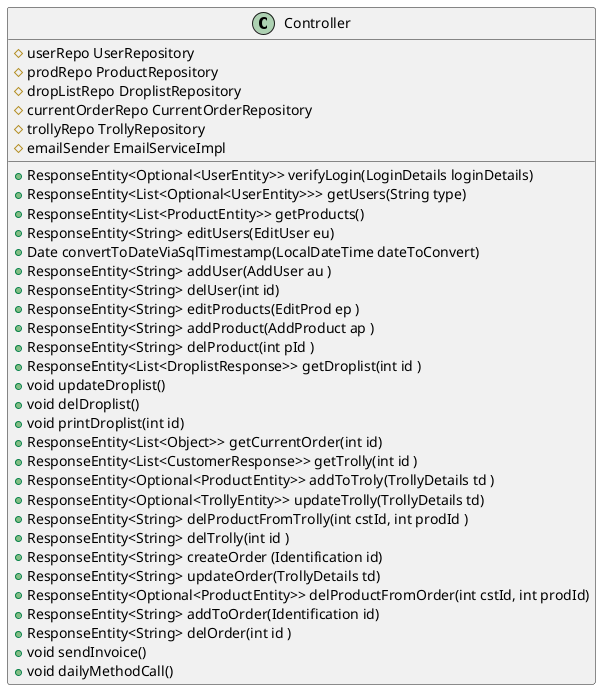 @startuml
'https://plantuml.com/class-diagram

class Controller {
	#userRepo UserRepository
	#prodRepo ProductRepository
	#dropListRepo DroplistRepository
	#currentOrderRepo CurrentOrderRepository
	#trollyRepo TrollyRepository
	#emailSender EmailServiceImpl
	+ResponseEntity<Optional<UserEntity>> verifyLogin(LoginDetails loginDetails)
	+ResponseEntity<List<Optional<UserEntity>>> getUsers(String type)
	+ResponseEntity<List<ProductEntity>> getProducts()
    +ResponseEntity<String> editUsers(EditUser eu)
    +Date convertToDateViaSqlTimestamp(LocalDateTime dateToConvert)
    +ResponseEntity<String> addUser(AddUser au )
    +ResponseEntity<String> delUser(int id)
    +ResponseEntity<String> editProducts(EditProd ep )
    +ResponseEntity<String> addProduct(AddProduct ap )
    +ResponseEntity<String> delProduct(int pId )
    +ResponseEntity<List<DroplistResponse>> getDroplist(int id )
    +void updateDroplist()
    +void delDroplist()
    +void printDroplist(int id)
    +ResponseEntity<List<Object>> getCurrentOrder(int id)
    +ResponseEntity<List<CustomerResponse>> getTrolly(int id )
    +ResponseEntity<Optional<ProductEntity>> addToTroly(TrollyDetails td )
    +ResponseEntity<Optional<TrollyEntity>> updateTrolly(TrollyDetails td)
    +ResponseEntity<String> delProductFromTrolly(int cstId, int prodId )
    +ResponseEntity<String> delTrolly(int id )
    +ResponseEntity<String> createOrder (Identification id)
    +ResponseEntity<String> updateOrder(TrollyDetails td)
    +ResponseEntity<Optional<ProductEntity>> delProductFromOrder(int cstId, int prodId)
    +ResponseEntity<String> addToOrder(Identification id)
    +ResponseEntity<String> delOrder(int id )
    +void sendInvoice()
    +void dailyMethodCall()
}
@enduml